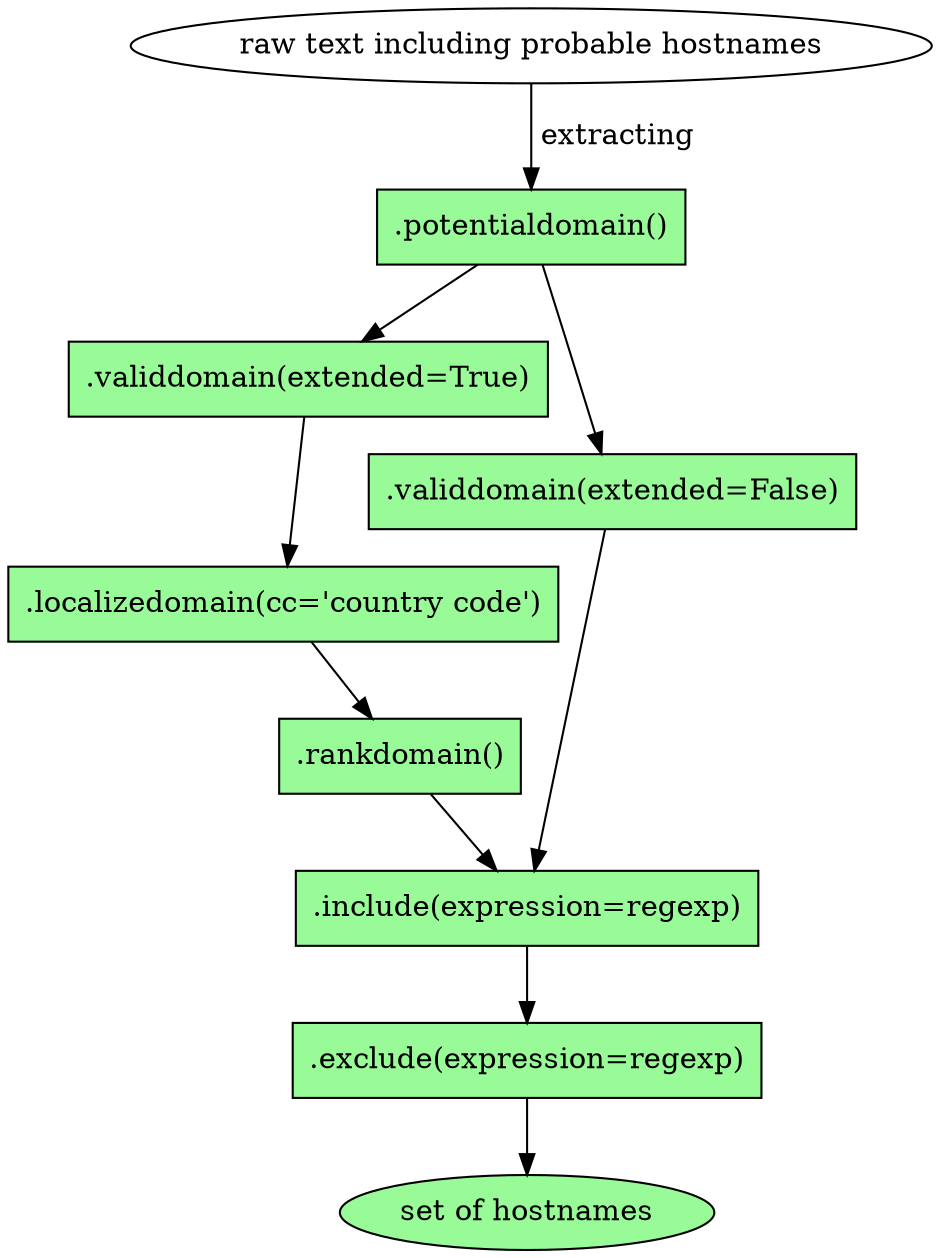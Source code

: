 digraph g{
  z [label="raw text including probable hostnames"];
  a -> b;
  a [label=".potentialdomain()",shape=box,fillcolor="palegreen",style="filled"];
  z -> a [label=" extracting"];
  b [label=".validdomain(extended=True)",shape=box,fillcolor="palegreen",style="filled"];
  c [label=".localizedomain(cc='country code')",shape=box,fillcolor="palegreen",style="filled"];
 b->c;
  e [label=".validdomain(extended=False)",shape=box,fillcolor="palegreen",style="filled"];
a->e;
f [label=".rankdomain()",shape=box,fillcolor="palegreen",style="filled"];
c->f;
g [label=".include(expression=regexp)",shape=box,fillcolor="palegreen",style="filled" ];
h [label=".exclude(expression=regexp)",shape=box,fillcolor="palegreen",style="filled" ];
f->g;
g->h;
e->g;
i [label="set of hostnames", fillcolor="palegreen",style="filled"];
h->i;
}
